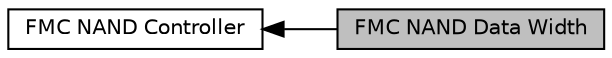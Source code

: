 digraph "FMC NAND Data Width"
{
  edge [fontname="Helvetica",fontsize="10",labelfontname="Helvetica",labelfontsize="10"];
  node [fontname="Helvetica",fontsize="10",shape=record];
  rankdir=LR;
  Node1 [label="FMC NAND Controller",height=0.2,width=0.4,color="black", fillcolor="white", style="filled",URL="$group___f_m_c___l_l___n_a_n_d___controller.html"];
  Node0 [label="FMC NAND Data Width",height=0.2,width=0.4,color="black", fillcolor="grey75", style="filled", fontcolor="black"];
  Node1->Node0 [shape=plaintext, dir="back", style="solid"];
}
